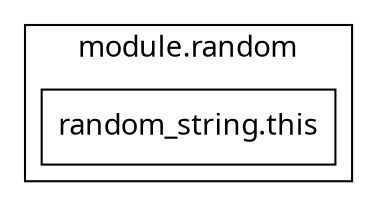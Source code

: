 digraph G {
  rankdir = "RL";
  node [shape = rect, fontname = "sans-serif"];
  subgraph "cluster_module.random" {
    label = "module.random"
    fontname = "sans-serif"
    "module.random.random_string.this" [label="random_string.this"];
  }
}
